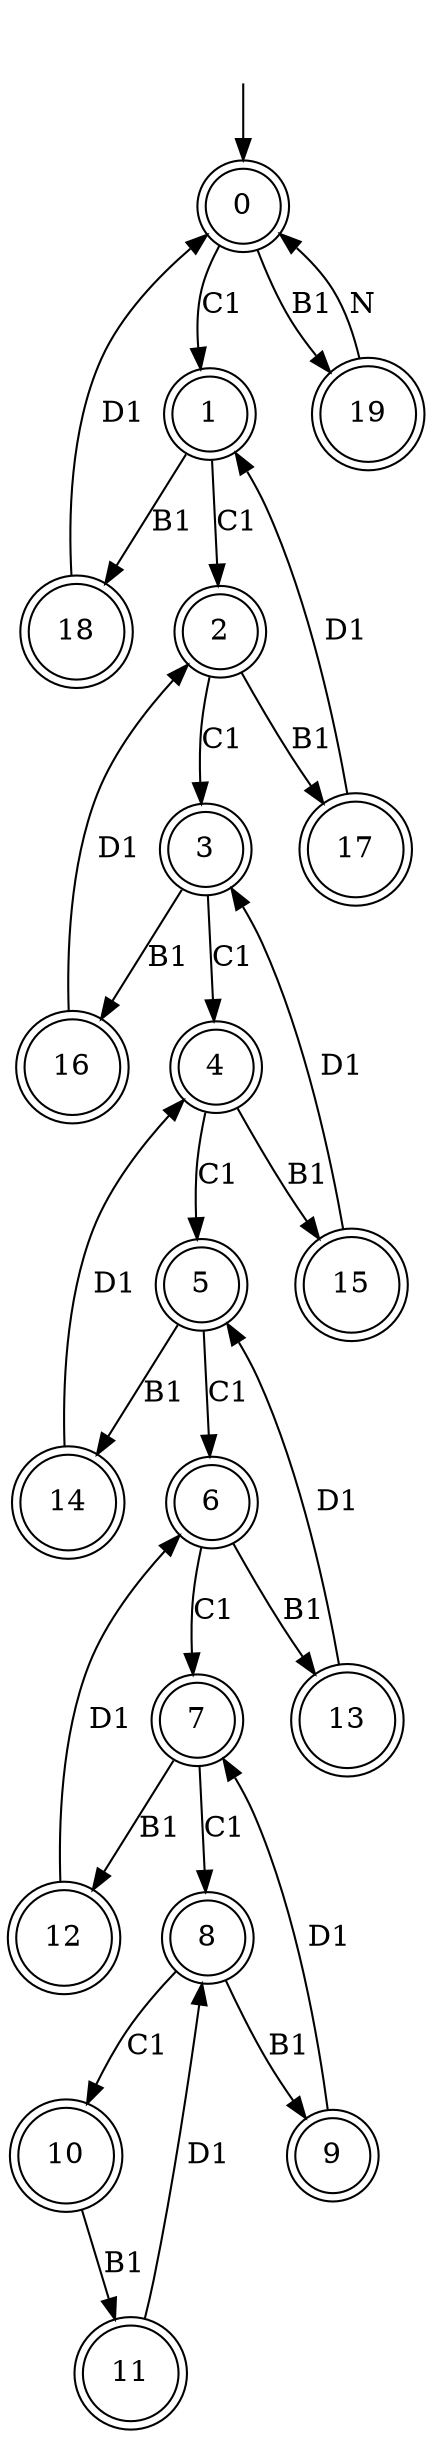 digraph G {
  0 [ shape="doublecircle" label="0" ];
  1 [ shape="doublecircle" label="1" ];
  2 [ shape="doublecircle" label="2" ];
  3 [ shape="doublecircle" label="3" ];
  4 [ shape="doublecircle" label="4" ];
  5 [ shape="doublecircle" label="5" ];
  6 [ shape="doublecircle" label="6" ];
  7 [ shape="doublecircle" label="7" ];
  8 [ shape="doublecircle" label="8" ];
  9 [ shape="doublecircle" label="9" ];
  10 [ shape="doublecircle" label="10" ];
  11 [ shape="doublecircle" label="11" ];
  12 [ shape="doublecircle" label="12" ];
  13 [ shape="doublecircle" label="13" ];
  14 [ shape="doublecircle" label="14" ];
  15 [ shape="doublecircle" label="15" ];
  16 [ shape="doublecircle" label="16" ];
  17 [ shape="doublecircle" label="17" ];
  18 [ shape="doublecircle" label="18" ];
  19 [ shape="doublecircle" label="19" ];
  0 -> 1 [ label="C1" ];
  1 -> 2 [ label="C1" ];
  2 -> 3 [ label="C1" ];
  3 -> 4 [ label="C1" ];
  4 -> 5 [ label="C1" ];
  5 -> 6 [ label="C1" ];
  6 -> 7 [ label="C1" ];
  7 -> 8 [ label="C1" ];
  8 -> 9 [ label="B1" ];
  9 -> 7 [ label="D1" ];
  8 -> 10 [ label="C1" ];
  10 -> 11 [ label="B1" ];
  11 -> 8 [ label="D1" ];
  7 -> 12 [ label="B1" ];
  12 -> 6 [ label="D1" ];
  6 -> 13 [ label="B1" ];
  13 -> 5 [ label="D1" ];
  5 -> 14 [ label="B1" ];
  14 -> 4 [ label="D1" ];
  4 -> 15 [ label="B1" ];
  15 -> 3 [ label="D1" ];
  3 -> 16 [ label="B1" ];
  16 -> 2 [ label="D1" ];
  2 -> 17 [ label="B1" ];
  17 -> 1 [ label="D1" ];
  1 -> 18 [ label="B1" ];
  18 -> 0 [ label="D1" ];
  0 -> 19 [ label="B1" ];
  19 -> 0 [ label="N" ];
__start0 [label="", shape=none];
__start0 -> 0  [label=""];
}
